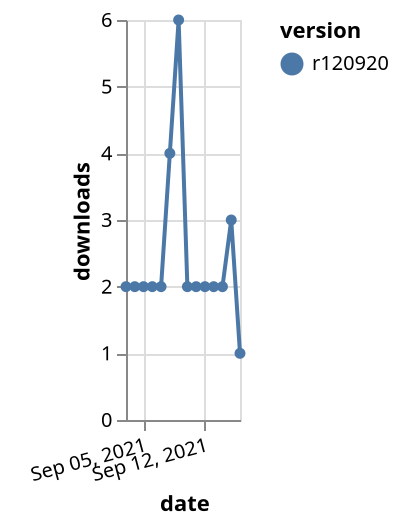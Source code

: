 {"$schema": "https://vega.github.io/schema/vega-lite/v5.json", "description": "A simple bar chart with embedded data.", "data": {"values": [{"date": "2021-09-03", "total": 665, "delta": 2, "version": "r120920"}, {"date": "2021-09-04", "total": 667, "delta": 2, "version": "r120920"}, {"date": "2021-09-05", "total": 669, "delta": 2, "version": "r120920"}, {"date": "2021-09-06", "total": 671, "delta": 2, "version": "r120920"}, {"date": "2021-09-07", "total": 673, "delta": 2, "version": "r120920"}, {"date": "2021-09-08", "total": 677, "delta": 4, "version": "r120920"}, {"date": "2021-09-09", "total": 683, "delta": 6, "version": "r120920"}, {"date": "2021-09-10", "total": 685, "delta": 2, "version": "r120920"}, {"date": "2021-09-11", "total": 687, "delta": 2, "version": "r120920"}, {"date": "2021-09-12", "total": 689, "delta": 2, "version": "r120920"}, {"date": "2021-09-13", "total": 691, "delta": 2, "version": "r120920"}, {"date": "2021-09-14", "total": 693, "delta": 2, "version": "r120920"}, {"date": "2021-09-15", "total": 696, "delta": 3, "version": "r120920"}, {"date": "2021-09-16", "total": 697, "delta": 1, "version": "r120920"}]}, "width": "container", "mark": {"type": "line", "point": {"filled": true}}, "encoding": {"x": {"field": "date", "type": "temporal", "timeUnit": "yearmonthdate", "title": "date", "axis": {"labelAngle": -15}}, "y": {"field": "delta", "type": "quantitative", "title": "downloads"}, "color": {"field": "version", "type": "nominal"}, "tooltip": {"field": "delta"}}}